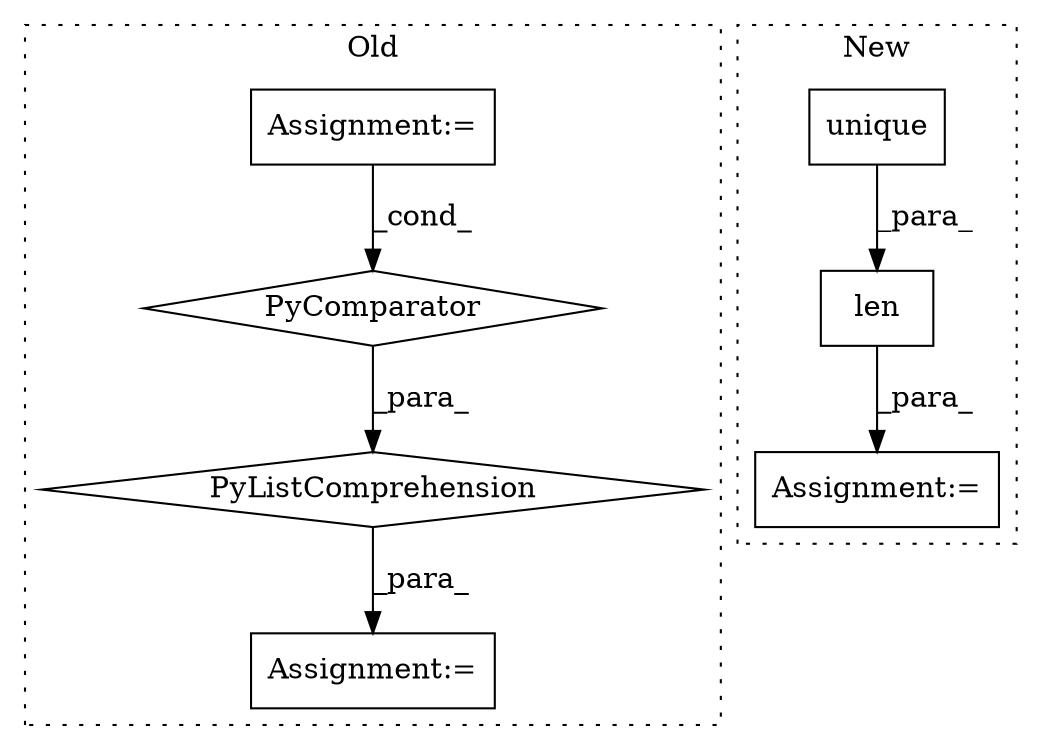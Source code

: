 digraph G {
subgraph cluster0 {
1 [label="PyListComprehension" a="109" s="11082" l="100" shape="diamond"];
3 [label="PyComparator" a="113" s="11141" l="33" shape="diamond"];
4 [label="Assignment:=" a="7" s="11141" l="33" shape="box"];
5 [label="Assignment:=" a="7" s="11070" l="12" shape="box"];
label = "Old";
style="dotted";
}
subgraph cluster1 {
2 [label="unique" a="32" s="11029,11080" l="7,1" shape="box"];
6 [label="Assignment:=" a="7" s="11018" l="1" shape="box"];
7 [label="len" a="32" s="11019,11081" l="4,1" shape="box"];
label = "New";
style="dotted";
}
1 -> 5 [label="_para_"];
2 -> 7 [label="_para_"];
3 -> 1 [label="_para_"];
4 -> 3 [label="_cond_"];
7 -> 6 [label="_para_"];
}